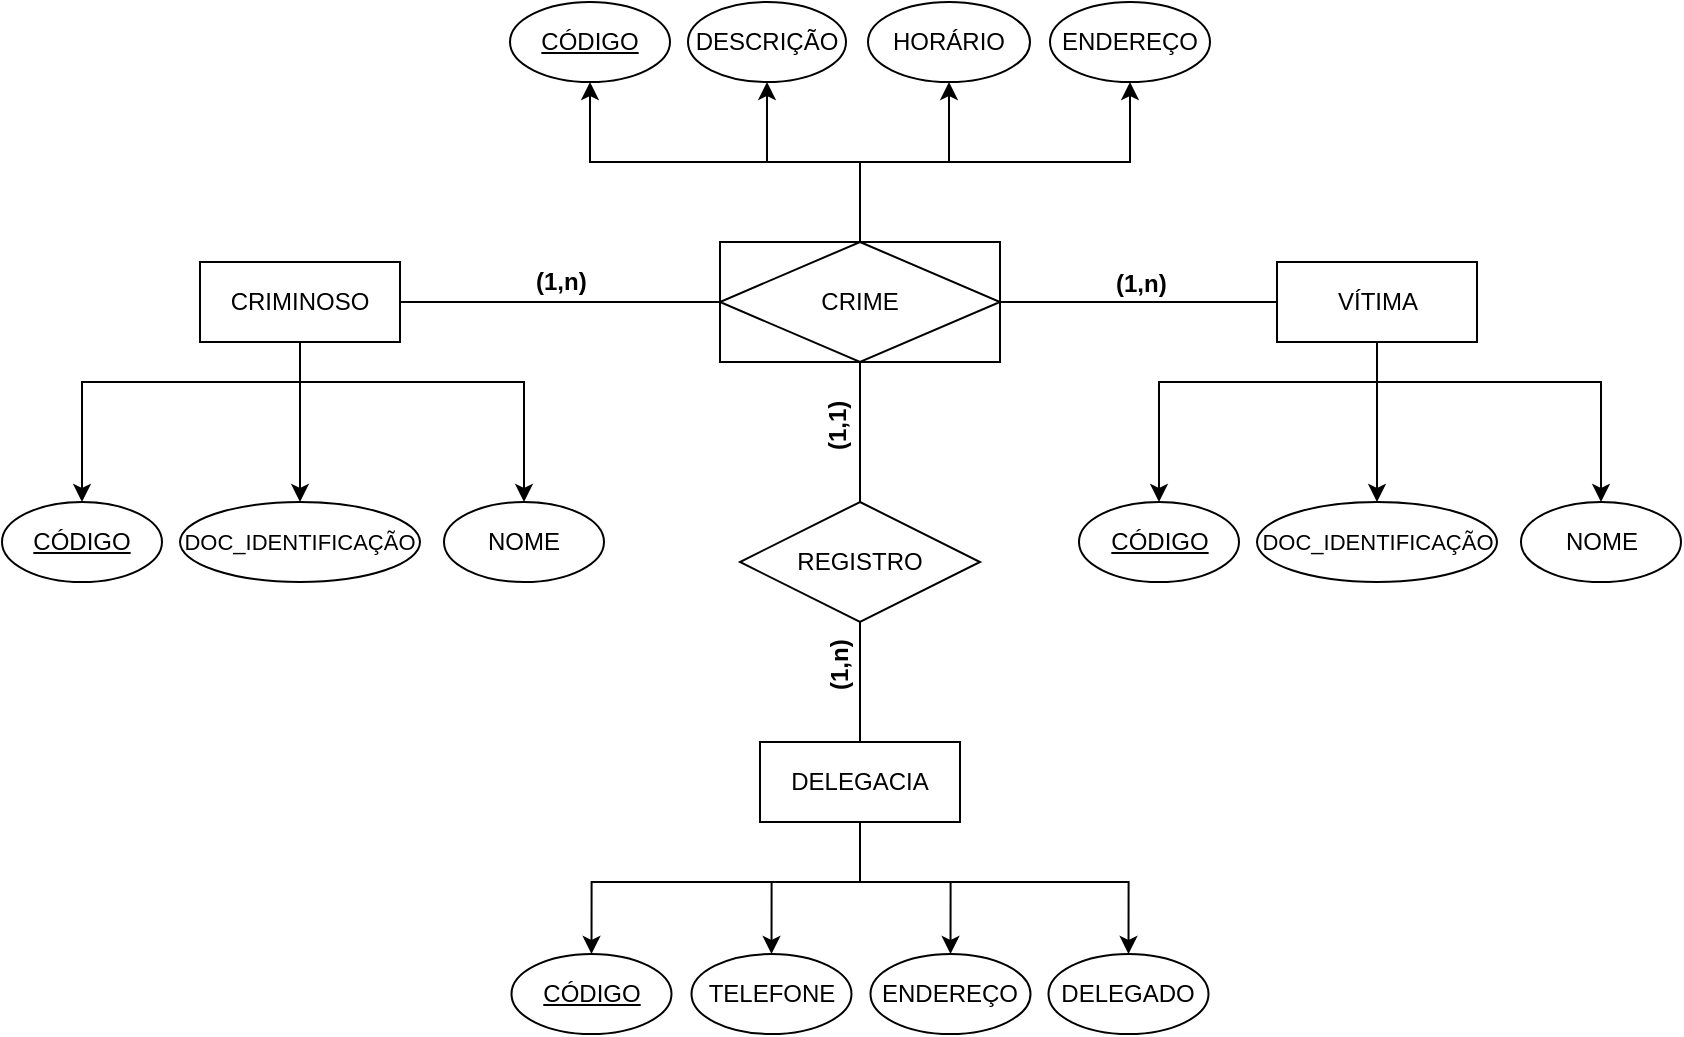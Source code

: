 <mxfile version="21.0.6" type="github">
  <diagram name="Página-1" id="O8tzvQ_PU4wWjEaQ9aqo">
    <mxGraphModel dx="987" dy="534" grid="1" gridSize="10" guides="1" tooltips="1" connect="1" arrows="1" fold="1" page="1" pageScale="1" pageWidth="1169" pageHeight="827" math="0" shadow="0">
      <root>
        <mxCell id="0" />
        <mxCell id="1" parent="0" />
        <mxCell id="yyXE2H1xFapimnY8cJsD-45" value="" style="edgeStyle=orthogonalEdgeStyle;rounded=0;orthogonalLoop=1;jettySize=auto;html=1;" edge="1" parent="1" source="yyXE2H1xFapimnY8cJsD-1" target="yyXE2H1xFapimnY8cJsD-37">
          <mxGeometry relative="1" as="geometry" />
        </mxCell>
        <mxCell id="yyXE2H1xFapimnY8cJsD-46" style="edgeStyle=orthogonalEdgeStyle;rounded=0;orthogonalLoop=1;jettySize=auto;html=1;entryX=0.5;entryY=0;entryDx=0;entryDy=0;" edge="1" parent="1" source="yyXE2H1xFapimnY8cJsD-1" target="yyXE2H1xFapimnY8cJsD-35">
          <mxGeometry relative="1" as="geometry">
            <Array as="points">
              <mxPoint x="299" y="260" />
              <mxPoint x="190" y="260" />
            </Array>
          </mxGeometry>
        </mxCell>
        <mxCell id="yyXE2H1xFapimnY8cJsD-47" style="edgeStyle=orthogonalEdgeStyle;rounded=0;orthogonalLoop=1;jettySize=auto;html=1;entryX=0.5;entryY=0;entryDx=0;entryDy=0;" edge="1" parent="1" source="yyXE2H1xFapimnY8cJsD-1" target="yyXE2H1xFapimnY8cJsD-41">
          <mxGeometry relative="1" as="geometry">
            <Array as="points">
              <mxPoint x="299" y="260" />
              <mxPoint x="411" y="260" />
            </Array>
          </mxGeometry>
        </mxCell>
        <mxCell id="yyXE2H1xFapimnY8cJsD-1" value="CRIMINOSO" style="whiteSpace=wrap;html=1;align=center;" vertex="1" parent="1">
          <mxGeometry x="249" y="200" width="100" height="40" as="geometry" />
        </mxCell>
        <mxCell id="yyXE2H1xFapimnY8cJsD-54" style="edgeStyle=orthogonalEdgeStyle;rounded=0;orthogonalLoop=1;jettySize=auto;html=1;entryX=0.5;entryY=0;entryDx=0;entryDy=0;" edge="1" parent="1" source="yyXE2H1xFapimnY8cJsD-2" target="yyXE2H1xFapimnY8cJsD-50">
          <mxGeometry relative="1" as="geometry">
            <Array as="points">
              <mxPoint x="837" y="260" />
              <mxPoint x="729" y="260" />
            </Array>
          </mxGeometry>
        </mxCell>
        <mxCell id="yyXE2H1xFapimnY8cJsD-55" style="edgeStyle=orthogonalEdgeStyle;rounded=0;orthogonalLoop=1;jettySize=auto;html=1;entryX=0.5;entryY=0;entryDx=0;entryDy=0;" edge="1" parent="1" source="yyXE2H1xFapimnY8cJsD-2" target="yyXE2H1xFapimnY8cJsD-52">
          <mxGeometry relative="1" as="geometry">
            <Array as="points">
              <mxPoint x="837" y="260" />
              <mxPoint x="949" y="260" />
            </Array>
          </mxGeometry>
        </mxCell>
        <mxCell id="yyXE2H1xFapimnY8cJsD-56" style="edgeStyle=orthogonalEdgeStyle;rounded=0;orthogonalLoop=1;jettySize=auto;html=1;entryX=0.5;entryY=0;entryDx=0;entryDy=0;" edge="1" parent="1" source="yyXE2H1xFapimnY8cJsD-2" target="yyXE2H1xFapimnY8cJsD-51">
          <mxGeometry relative="1" as="geometry" />
        </mxCell>
        <mxCell id="yyXE2H1xFapimnY8cJsD-2" value="VÍTIMA" style="whiteSpace=wrap;html=1;align=center;" vertex="1" parent="1">
          <mxGeometry x="787.5" y="200" width="100" height="40" as="geometry" />
        </mxCell>
        <mxCell id="yyXE2H1xFapimnY8cJsD-77" style="edgeStyle=orthogonalEdgeStyle;rounded=0;orthogonalLoop=1;jettySize=auto;html=1;entryX=0.5;entryY=0;entryDx=0;entryDy=0;" edge="1" parent="1" source="yyXE2H1xFapimnY8cJsD-3" target="yyXE2H1xFapimnY8cJsD-73">
          <mxGeometry relative="1" as="geometry">
            <Array as="points">
              <mxPoint x="579" y="510" />
              <mxPoint x="445" y="510" />
            </Array>
          </mxGeometry>
        </mxCell>
        <mxCell id="yyXE2H1xFapimnY8cJsD-78" style="edgeStyle=orthogonalEdgeStyle;rounded=0;orthogonalLoop=1;jettySize=auto;html=1;entryX=0.5;entryY=0;entryDx=0;entryDy=0;" edge="1" parent="1" source="yyXE2H1xFapimnY8cJsD-3" target="yyXE2H1xFapimnY8cJsD-76">
          <mxGeometry relative="1" as="geometry">
            <Array as="points">
              <mxPoint x="579" y="510" />
              <mxPoint x="713" y="510" />
            </Array>
          </mxGeometry>
        </mxCell>
        <mxCell id="yyXE2H1xFapimnY8cJsD-81" style="edgeStyle=orthogonalEdgeStyle;rounded=0;orthogonalLoop=1;jettySize=auto;html=1;entryX=0.5;entryY=0;entryDx=0;entryDy=0;" edge="1" parent="1" source="yyXE2H1xFapimnY8cJsD-3" target="yyXE2H1xFapimnY8cJsD-75">
          <mxGeometry relative="1" as="geometry">
            <Array as="points">
              <mxPoint x="579" y="510" />
              <mxPoint x="624" y="510" />
            </Array>
          </mxGeometry>
        </mxCell>
        <mxCell id="yyXE2H1xFapimnY8cJsD-82" style="edgeStyle=orthogonalEdgeStyle;rounded=0;orthogonalLoop=1;jettySize=auto;html=1;entryX=0.5;entryY=0;entryDx=0;entryDy=0;" edge="1" parent="1" source="yyXE2H1xFapimnY8cJsD-3" target="yyXE2H1xFapimnY8cJsD-74">
          <mxGeometry relative="1" as="geometry">
            <Array as="points">
              <mxPoint x="579" y="510" />
              <mxPoint x="535" y="510" />
            </Array>
          </mxGeometry>
        </mxCell>
        <mxCell id="yyXE2H1xFapimnY8cJsD-3" value="DELEGACIA" style="whiteSpace=wrap;html=1;align=center;" vertex="1" parent="1">
          <mxGeometry x="529" y="440" width="100" height="40" as="geometry" />
        </mxCell>
        <mxCell id="yyXE2H1xFapimnY8cJsD-68" style="edgeStyle=orthogonalEdgeStyle;rounded=0;orthogonalLoop=1;jettySize=auto;html=1;entryX=0.5;entryY=1;entryDx=0;entryDy=0;" edge="1" parent="1" source="yyXE2H1xFapimnY8cJsD-6" target="yyXE2H1xFapimnY8cJsD-63">
          <mxGeometry relative="1" as="geometry" />
        </mxCell>
        <mxCell id="yyXE2H1xFapimnY8cJsD-69" style="edgeStyle=orthogonalEdgeStyle;rounded=0;orthogonalLoop=1;jettySize=auto;html=1;entryX=0.5;entryY=1;entryDx=0;entryDy=0;" edge="1" parent="1" source="yyXE2H1xFapimnY8cJsD-6" target="yyXE2H1xFapimnY8cJsD-65">
          <mxGeometry relative="1" as="geometry" />
        </mxCell>
        <mxCell id="yyXE2H1xFapimnY8cJsD-70" style="edgeStyle=orthogonalEdgeStyle;rounded=0;orthogonalLoop=1;jettySize=auto;html=1;entryX=0.5;entryY=1;entryDx=0;entryDy=0;" edge="1" parent="1" source="yyXE2H1xFapimnY8cJsD-6" target="yyXE2H1xFapimnY8cJsD-66">
          <mxGeometry relative="1" as="geometry">
            <Array as="points">
              <mxPoint x="579" y="150" />
              <mxPoint x="714" y="150" />
            </Array>
          </mxGeometry>
        </mxCell>
        <mxCell id="yyXE2H1xFapimnY8cJsD-71" style="edgeStyle=orthogonalEdgeStyle;rounded=0;orthogonalLoop=1;jettySize=auto;html=1;entryX=0.5;entryY=1;entryDx=0;entryDy=0;" edge="1" parent="1" source="yyXE2H1xFapimnY8cJsD-6" target="yyXE2H1xFapimnY8cJsD-64">
          <mxGeometry relative="1" as="geometry">
            <Array as="points">
              <mxPoint x="579" y="150" />
              <mxPoint x="444" y="150" />
            </Array>
          </mxGeometry>
        </mxCell>
        <mxCell id="yyXE2H1xFapimnY8cJsD-6" value="CRIME" style="shape=associativeEntity;whiteSpace=wrap;html=1;align=center;" vertex="1" parent="1">
          <mxGeometry x="509" y="190" width="140" height="60" as="geometry" />
        </mxCell>
        <mxCell id="yyXE2H1xFapimnY8cJsD-12" value="" style="endArrow=none;html=1;rounded=0;exitX=1;exitY=0.5;exitDx=0;exitDy=0;entryX=0;entryY=0.5;entryDx=0;entryDy=0;" edge="1" parent="1" source="yyXE2H1xFapimnY8cJsD-1" target="yyXE2H1xFapimnY8cJsD-6">
          <mxGeometry relative="1" as="geometry">
            <mxPoint x="509" y="270" as="sourcePoint" />
            <mxPoint x="669" y="270" as="targetPoint" />
            <Array as="points" />
          </mxGeometry>
        </mxCell>
        <mxCell id="yyXE2H1xFapimnY8cJsD-14" value="" style="endArrow=none;html=1;rounded=0;entryX=0;entryY=0.5;entryDx=0;entryDy=0;exitX=1;exitY=0.5;exitDx=0;exitDy=0;" edge="1" parent="1" source="yyXE2H1xFapimnY8cJsD-6" target="yyXE2H1xFapimnY8cJsD-2">
          <mxGeometry relative="1" as="geometry">
            <mxPoint x="509" y="270" as="sourcePoint" />
            <mxPoint x="669" y="270" as="targetPoint" />
          </mxGeometry>
        </mxCell>
        <mxCell id="yyXE2H1xFapimnY8cJsD-32" value="&lt;b&gt;(1,n)&lt;/b&gt;" style="text;strokeColor=none;fillColor=none;spacingLeft=4;spacingRight=4;overflow=hidden;rotatable=0;points=[[0,0.5],[1,0.5]];portConstraint=eastwest;fontSize=12;whiteSpace=wrap;html=1;" vertex="1" parent="1">
          <mxGeometry x="701" y="197" width="40" height="30" as="geometry" />
        </mxCell>
        <mxCell id="yyXE2H1xFapimnY8cJsD-33" value="&lt;b&gt;(1,n)&lt;/b&gt;" style="text;strokeColor=none;fillColor=none;spacingLeft=4;spacingRight=4;overflow=hidden;rotatable=0;points=[[0,0.5],[1,0.5]];portConstraint=eastwest;fontSize=12;whiteSpace=wrap;html=1;" vertex="1" parent="1">
          <mxGeometry x="411" y="196" width="40" height="30" as="geometry" />
        </mxCell>
        <mxCell id="yyXE2H1xFapimnY8cJsD-35" value="CÓDIGO" style="ellipse;whiteSpace=wrap;html=1;align=center;fontStyle=4;" vertex="1" parent="1">
          <mxGeometry x="150" y="320" width="80" height="40" as="geometry" />
        </mxCell>
        <mxCell id="yyXE2H1xFapimnY8cJsD-37" value="&lt;font style=&quot;font-size: 11px;&quot;&gt;DOC_IDENTIFICAÇÃO&lt;/font&gt;" style="ellipse;whiteSpace=wrap;html=1;align=center;" vertex="1" parent="1">
          <mxGeometry x="239" y="320" width="120" height="40" as="geometry" />
        </mxCell>
        <mxCell id="yyXE2H1xFapimnY8cJsD-41" value="NOME" style="ellipse;whiteSpace=wrap;html=1;align=center;" vertex="1" parent="1">
          <mxGeometry x="371" y="320" width="80" height="40" as="geometry" />
        </mxCell>
        <mxCell id="yyXE2H1xFapimnY8cJsD-50" value="CÓDIGO" style="ellipse;whiteSpace=wrap;html=1;align=center;fontStyle=4;" vertex="1" parent="1">
          <mxGeometry x="688.5" y="320" width="80" height="40" as="geometry" />
        </mxCell>
        <mxCell id="yyXE2H1xFapimnY8cJsD-51" value="&lt;font style=&quot;font-size: 11px;&quot;&gt;DOC_IDENTIFICAÇÃO&lt;/font&gt;" style="ellipse;whiteSpace=wrap;html=1;align=center;" vertex="1" parent="1">
          <mxGeometry x="777.5" y="320" width="120" height="40" as="geometry" />
        </mxCell>
        <mxCell id="yyXE2H1xFapimnY8cJsD-52" value="NOME" style="ellipse;whiteSpace=wrap;html=1;align=center;" vertex="1" parent="1">
          <mxGeometry x="909.5" y="320" width="80" height="40" as="geometry" />
        </mxCell>
        <mxCell id="yyXE2H1xFapimnY8cJsD-58" value="REGISTRO" style="shape=rhombus;perimeter=rhombusPerimeter;whiteSpace=wrap;html=1;align=center;" vertex="1" parent="1">
          <mxGeometry x="519" y="320" width="120" height="60" as="geometry" />
        </mxCell>
        <mxCell id="yyXE2H1xFapimnY8cJsD-61" value="" style="endArrow=none;html=1;rounded=0;exitX=0.5;exitY=1;exitDx=0;exitDy=0;entryX=0.5;entryY=0;entryDx=0;entryDy=0;" edge="1" parent="1" source="yyXE2H1xFapimnY8cJsD-6" target="yyXE2H1xFapimnY8cJsD-58">
          <mxGeometry relative="1" as="geometry">
            <mxPoint x="530" y="390" as="sourcePoint" />
            <mxPoint x="690" y="390" as="targetPoint" />
          </mxGeometry>
        </mxCell>
        <mxCell id="yyXE2H1xFapimnY8cJsD-62" value="" style="endArrow=none;html=1;rounded=0;exitX=0.5;exitY=1;exitDx=0;exitDy=0;entryX=0.5;entryY=0;entryDx=0;entryDy=0;" edge="1" parent="1" source="yyXE2H1xFapimnY8cJsD-58" target="yyXE2H1xFapimnY8cJsD-3">
          <mxGeometry relative="1" as="geometry">
            <mxPoint x="530" y="390" as="sourcePoint" />
            <mxPoint x="690" y="390" as="targetPoint" />
          </mxGeometry>
        </mxCell>
        <mxCell id="yyXE2H1xFapimnY8cJsD-63" value="DESCRIÇÃO" style="ellipse;whiteSpace=wrap;html=1;align=center;" vertex="1" parent="1">
          <mxGeometry x="493" y="70" width="79" height="40" as="geometry" />
        </mxCell>
        <mxCell id="yyXE2H1xFapimnY8cJsD-64" value="CÓDIGO" style="ellipse;whiteSpace=wrap;html=1;align=center;fontStyle=4;" vertex="1" parent="1">
          <mxGeometry x="404" y="70" width="80" height="40" as="geometry" />
        </mxCell>
        <mxCell id="yyXE2H1xFapimnY8cJsD-65" value="HORÁRIO" style="ellipse;whiteSpace=wrap;html=1;align=center;" vertex="1" parent="1">
          <mxGeometry x="583" y="70" width="81" height="40" as="geometry" />
        </mxCell>
        <mxCell id="yyXE2H1xFapimnY8cJsD-66" value="ENDEREÇO" style="ellipse;whiteSpace=wrap;html=1;align=center;" vertex="1" parent="1">
          <mxGeometry x="674" y="70" width="80" height="40" as="geometry" />
        </mxCell>
        <mxCell id="yyXE2H1xFapimnY8cJsD-73" value="CÓDIGO" style="ellipse;whiteSpace=wrap;html=1;align=center;fontStyle=4;" vertex="1" parent="1">
          <mxGeometry x="404.75" y="546" width="80" height="40" as="geometry" />
        </mxCell>
        <mxCell id="yyXE2H1xFapimnY8cJsD-74" value="TELEFONE" style="ellipse;whiteSpace=wrap;html=1;align=center;" vertex="1" parent="1">
          <mxGeometry x="494.75" y="546" width="80" height="40" as="geometry" />
        </mxCell>
        <mxCell id="yyXE2H1xFapimnY8cJsD-75" value="ENDEREÇO" style="ellipse;whiteSpace=wrap;html=1;align=center;" vertex="1" parent="1">
          <mxGeometry x="584.25" y="546" width="80" height="40" as="geometry" />
        </mxCell>
        <mxCell id="yyXE2H1xFapimnY8cJsD-76" value="DELEGADO" style="ellipse;whiteSpace=wrap;html=1;align=center;" vertex="1" parent="1">
          <mxGeometry x="673.25" y="546" width="80" height="40" as="geometry" />
        </mxCell>
        <mxCell id="yyXE2H1xFapimnY8cJsD-83" value="&lt;b&gt;(1,1)&lt;/b&gt;" style="text;strokeColor=none;fillColor=none;spacingLeft=4;spacingRight=4;overflow=hidden;rotatable=0;points=[[0,0.5],[1,0.5]];portConstraint=eastwest;fontSize=12;whiteSpace=wrap;html=1;horizontal=0;verticalAlign=middle;direction=north;" vertex="1" parent="1">
          <mxGeometry x="548" y="260" width="40" height="40" as="geometry" />
        </mxCell>
        <mxCell id="yyXE2H1xFapimnY8cJsD-84" value="&lt;b&gt;(1,n)&lt;/b&gt;" style="text;strokeColor=none;fillColor=none;spacingLeft=4;spacingRight=4;overflow=hidden;rotatable=0;points=[[0,0.5],[1,0.5]];portConstraint=eastwest;fontSize=12;whiteSpace=wrap;html=1;horizontal=0;verticalAlign=middle;direction=north;" vertex="1" parent="1">
          <mxGeometry x="549" y="380" width="40" height="40" as="geometry" />
        </mxCell>
      </root>
    </mxGraphModel>
  </diagram>
</mxfile>
